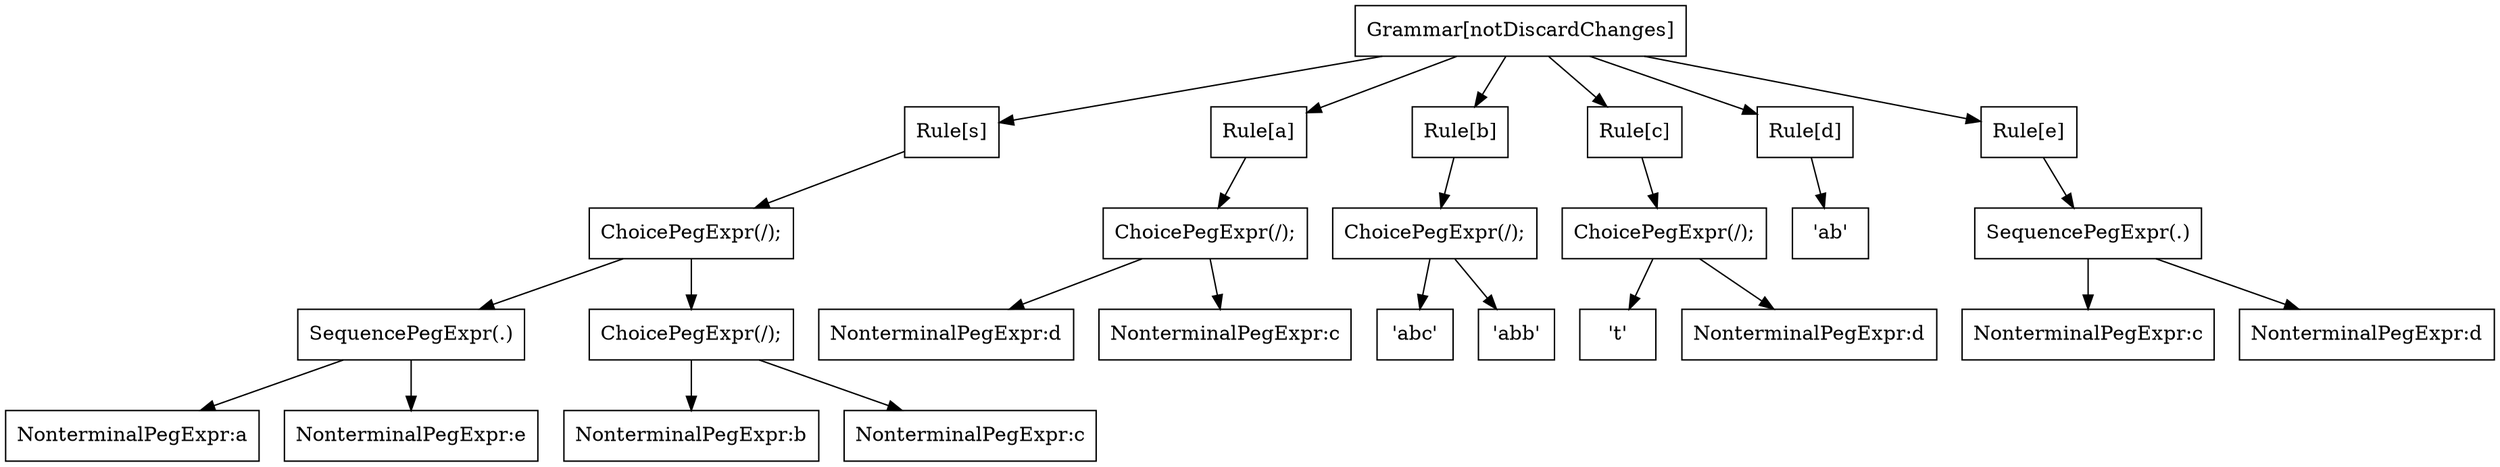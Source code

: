 Digraph notDiscardChanges {
  node [shape="box"];
  grammar [label = "Grammar[notDiscardChanges]"];

  sRule [label = "Rule[s]"];
  grammar -> sRule;
  choicePeg0 [label = "ChoicePegExpr(/);"];
  sRule -> choicePeg0;
  SequencePeg1 [label = "SequencePegExpr(.)"];
  choicePeg0 -> SequencePeg1;
  NonterminalPeg2 [label = "NonterminalPegExpr:a"];
  SequencePeg1 -> NonterminalPeg2;
  NonterminalPeg3 [label = "NonterminalPegExpr:e"];
  SequencePeg1 -> NonterminalPeg3;
  choicePeg4 [label = "ChoicePegExpr(/);"];
  choicePeg0 -> choicePeg4;
  NonterminalPeg5 [label = "NonterminalPegExpr:b"];
  choicePeg4 -> NonterminalPeg5;
  NonterminalPeg6 [label = "NonterminalPegExpr:c"];
  choicePeg4 -> NonterminalPeg6;
  aRule [label = "Rule[a]"];
  grammar -> aRule;
  choicePeg7 [label = "ChoicePegExpr(/);"];
  aRule -> choicePeg7;
  NonterminalPeg8 [label = "NonterminalPegExpr:d"];
  choicePeg7 -> NonterminalPeg8;
  NonterminalPeg9 [label = "NonterminalPegExpr:c"];
  choicePeg7 -> NonterminalPeg9;
  bRule [label = "Rule[b]"];
  grammar -> bRule;
  choicePeg10 [label = "ChoicePegExpr(/);"];
  bRule -> choicePeg10;
  LiteralPeg11 [label = "'abc'"];
  choicePeg10 -> LiteralPeg11;
  LiteralPeg12 [label = "'abb'"];
  choicePeg10 -> LiteralPeg12;
  cRule [label = "Rule[c]"];
  grammar -> cRule;
  choicePeg13 [label = "ChoicePegExpr(/);"];
  cRule -> choicePeg13;
  LiteralPeg14 [label = "'t'"];
  choicePeg13 -> LiteralPeg14;
  NonterminalPeg15 [label = "NonterminalPegExpr:d"];
  choicePeg13 -> NonterminalPeg15;
  dRule [label = "Rule[d]"];
  grammar -> dRule;
  LiteralPeg16 [label = "'ab'"];
  dRule -> LiteralPeg16;
  eRule [label = "Rule[e]"];
  grammar -> eRule;
  SequencePeg17 [label = "SequencePegExpr(.)"];
  eRule -> SequencePeg17;
  NonterminalPeg18 [label = "NonterminalPegExpr:c"];
  SequencePeg17 -> NonterminalPeg18;
  NonterminalPeg19 [label = "NonterminalPegExpr:d"];
  SequencePeg17 -> NonterminalPeg19;
}